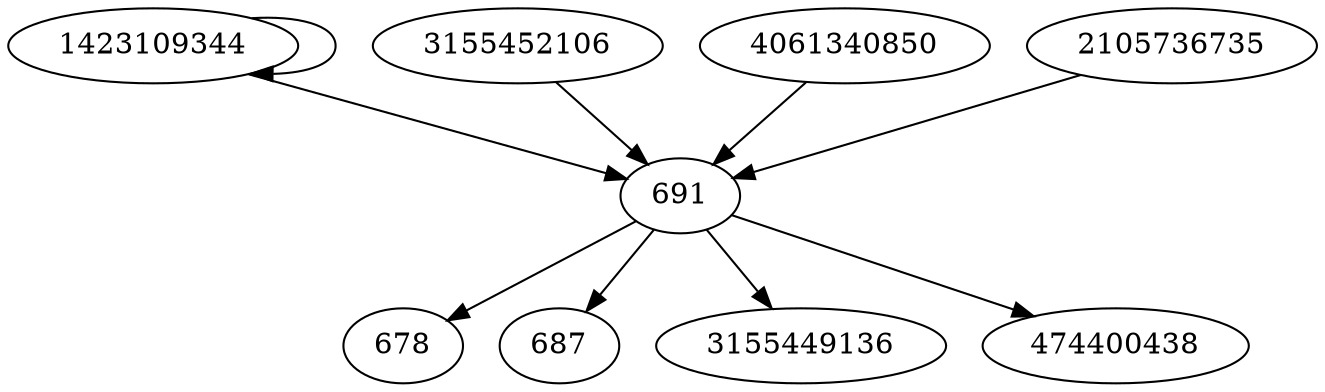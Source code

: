 digraph  {
1423109344;
678;
3155452106;
687;
3155449136;
4061340850;
691;
474400438;
2105736735;
1423109344 -> 691;
1423109344 -> 1423109344;
3155452106 -> 691;
4061340850 -> 691;
691 -> 474400438;
691 -> 678;
691 -> 687;
691 -> 3155449136;
2105736735 -> 691;
}
